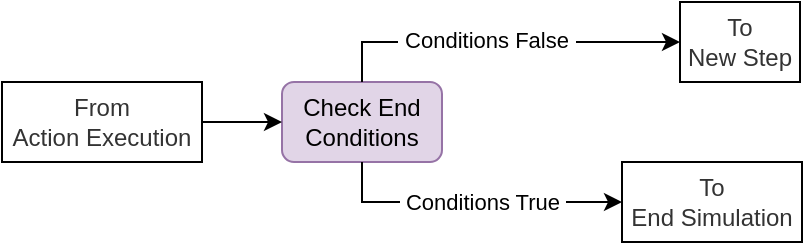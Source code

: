<mxfile version="22.1.0" type="device">
  <diagram name="Page-1" id="cl_545oRAYao3lEhDVke">
    <mxGraphModel dx="662" dy="399" grid="1" gridSize="10" guides="1" tooltips="1" connect="1" arrows="1" fold="1" page="1" pageScale="1" pageWidth="850" pageHeight="1100" math="0" shadow="0">
      <root>
        <mxCell id="0" />
        <mxCell id="1" parent="0" />
        <mxCell id="JURFk7EpnRzQr_A5XYo1-1" value="Check End Conditions" style="rounded=1;whiteSpace=wrap;html=1;fillColor=#e1d5e7;strokeColor=#9673a6;" vertex="1" parent="1">
          <mxGeometry x="160" y="120" width="80" height="40" as="geometry" />
        </mxCell>
        <mxCell id="JURFk7EpnRzQr_A5XYo1-2" value="From&lt;br&gt;Action Execution" style="text;html=1;strokeColor=#000000;fillColor=#FFFFFF;align=center;verticalAlign=middle;whiteSpace=wrap;rounded=0;fontColor=#333333;" vertex="1" parent="1">
          <mxGeometry x="20" y="120" width="100" height="40" as="geometry" />
        </mxCell>
        <mxCell id="JURFk7EpnRzQr_A5XYo1-3" value="To&lt;br&gt;New Step" style="text;html=1;strokeColor=#000000;fillColor=#FFFFFF;align=center;verticalAlign=middle;whiteSpace=wrap;rounded=0;fontColor=#333333;" vertex="1" parent="1">
          <mxGeometry x="359" y="80" width="60" height="40" as="geometry" />
        </mxCell>
        <mxCell id="JURFk7EpnRzQr_A5XYo1-4" value="To&lt;br&gt;End Simulation" style="text;html=1;strokeColor=#000000;fillColor=#FFFFFF;align=center;verticalAlign=middle;whiteSpace=wrap;rounded=0;fontColor=#333333;" vertex="1" parent="1">
          <mxGeometry x="330" y="160" width="90" height="40" as="geometry" />
        </mxCell>
        <mxCell id="JURFk7EpnRzQr_A5XYo1-5" value="" style="endArrow=classic;html=1;rounded=0;exitX=0.5;exitY=0;exitDx=0;exitDy=0;entryX=0;entryY=0.5;entryDx=0;entryDy=0;" edge="1" parent="1" source="JURFk7EpnRzQr_A5XYo1-1" target="JURFk7EpnRzQr_A5XYo1-3">
          <mxGeometry width="50" height="50" relative="1" as="geometry">
            <mxPoint x="240" y="240" as="sourcePoint" />
            <mxPoint x="290" y="190" as="targetPoint" />
            <Array as="points">
              <mxPoint x="200" y="100" />
            </Array>
          </mxGeometry>
        </mxCell>
        <mxCell id="JURFk7EpnRzQr_A5XYo1-7" value="&amp;nbsp;Conditions False&amp;nbsp;" style="edgeLabel;html=1;align=center;verticalAlign=middle;resizable=0;points=[];" vertex="1" connectable="0" parent="JURFk7EpnRzQr_A5XYo1-5">
          <mxGeometry x="0.073" y="1" relative="1" as="geometry">
            <mxPoint x="-14" as="offset" />
          </mxGeometry>
        </mxCell>
        <mxCell id="JURFk7EpnRzQr_A5XYo1-6" value="" style="endArrow=classic;html=1;rounded=0;exitX=0.5;exitY=1;exitDx=0;exitDy=0;entryX=0;entryY=0.5;entryDx=0;entryDy=0;" edge="1" parent="1" source="JURFk7EpnRzQr_A5XYo1-1" target="JURFk7EpnRzQr_A5XYo1-4">
          <mxGeometry width="50" height="50" relative="1" as="geometry">
            <mxPoint x="240" y="240" as="sourcePoint" />
            <mxPoint x="290" y="190" as="targetPoint" />
            <Array as="points">
              <mxPoint x="200" y="180" />
            </Array>
          </mxGeometry>
        </mxCell>
        <mxCell id="JURFk7EpnRzQr_A5XYo1-8" value="&amp;nbsp;Conditions True&amp;nbsp;" style="edgeLabel;html=1;align=center;verticalAlign=middle;resizable=0;points=[];" vertex="1" connectable="0" parent="JURFk7EpnRzQr_A5XYo1-6">
          <mxGeometry x="-0.281" relative="1" as="geometry">
            <mxPoint x="26" as="offset" />
          </mxGeometry>
        </mxCell>
        <mxCell id="JURFk7EpnRzQr_A5XYo1-9" value="" style="endArrow=classic;html=1;rounded=0;exitX=1;exitY=0.5;exitDx=0;exitDy=0;entryX=0;entryY=0.5;entryDx=0;entryDy=0;" edge="1" parent="1" source="JURFk7EpnRzQr_A5XYo1-2" target="JURFk7EpnRzQr_A5XYo1-1">
          <mxGeometry width="50" height="50" relative="1" as="geometry">
            <mxPoint x="240" y="240" as="sourcePoint" />
            <mxPoint x="290" y="190" as="targetPoint" />
          </mxGeometry>
        </mxCell>
      </root>
    </mxGraphModel>
  </diagram>
</mxfile>
